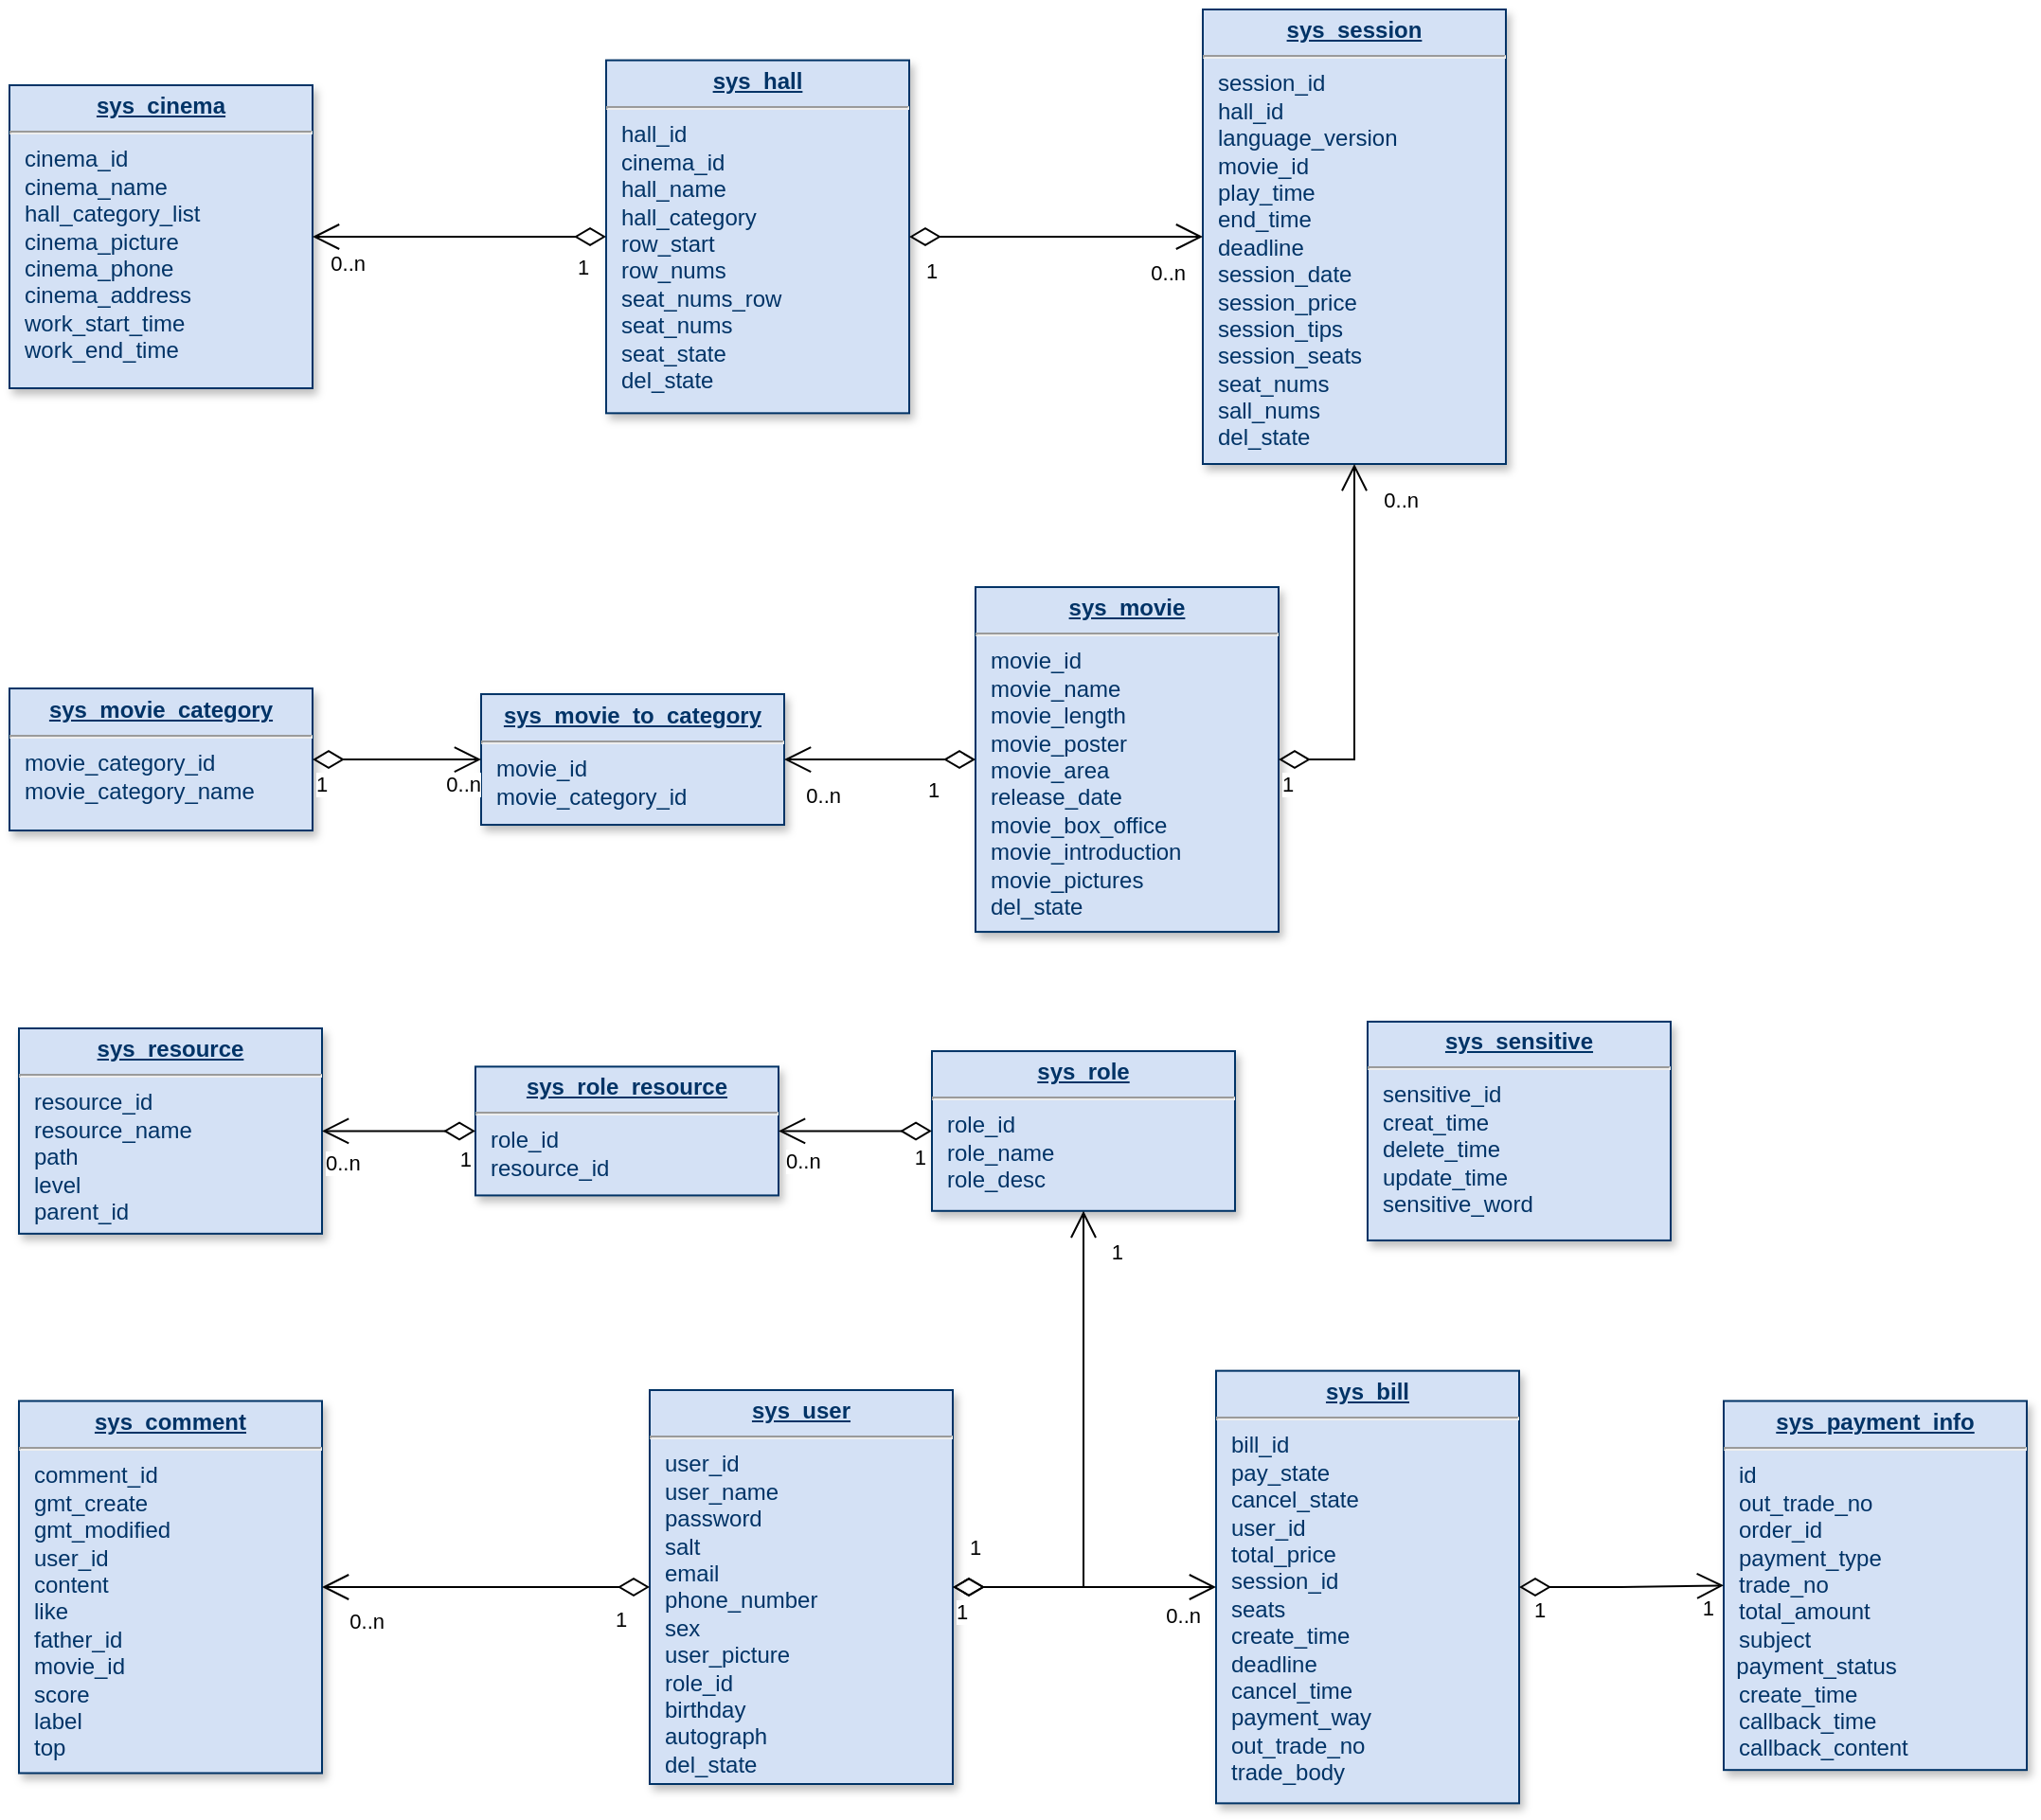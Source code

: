 <mxfile version="21.1.2" type="github">
  <diagram name="Page-1" id="efa7a0a1-bf9b-a30e-e6df-94a7791c09e9">
    <mxGraphModel dx="2500" dy="1082" grid="0" gridSize="10" guides="1" tooltips="1" connect="1" arrows="1" fold="1" page="0" pageScale="1" pageWidth="826" pageHeight="1169" background="none" math="0" shadow="0">
      <root>
        <mxCell id="0" />
        <mxCell id="1" parent="0" />
        <mxCell id="19" value="&lt;p style=&quot;margin: 4px 0px 0px; text-align: center;&quot;&gt;&lt;b&gt;&lt;u&gt;sys_role&lt;/u&gt;&lt;/b&gt;&lt;br&gt;&lt;/p&gt;&lt;hr&gt;&lt;p style=&quot;margin: 0px; margin-left: 8px;&quot;&gt;role_id&lt;br&gt;role_name&lt;/p&gt;&lt;p style=&quot;margin: 0px; margin-left: 8px;&quot;&gt;role_desc&lt;/p&gt;" style="verticalAlign=top;align=left;overflow=fill;fontSize=12;fontFamily=Helvetica;html=1;strokeColor=#003366;shadow=1;fillColor=#D4E1F5;fontColor=#003366" parent="1" vertex="1">
          <mxGeometry x="167" y="881.03" width="160" height="84.36" as="geometry" />
        </mxCell>
        <mxCell id="20" value="&lt;p style=&quot;margin: 4px 0px 0px; text-align: center;&quot;&gt;&lt;b&gt;&lt;u&gt;sys_comment&lt;/u&gt;&lt;/b&gt;&lt;br&gt;&lt;/p&gt;&lt;hr&gt;&lt;p style=&quot;margin: 0px; margin-left: 8px;&quot;&gt;comment_id&lt;/p&gt;&lt;p style=&quot;margin: 0px; margin-left: 8px;&quot;&gt;gmt_create&lt;/p&gt;&lt;p style=&quot;margin: 0px; margin-left: 8px;&quot;&gt;gmt_modified&lt;/p&gt;&lt;p style=&quot;margin: 0px; margin-left: 8px;&quot;&gt;user_id&lt;/p&gt;&lt;p style=&quot;margin: 0px; margin-left: 8px;&quot;&gt;content&lt;/p&gt;&lt;p style=&quot;margin: 0px; margin-left: 8px;&quot;&gt;like&lt;br&gt;&lt;/p&gt;&lt;p style=&quot;margin: 0px; margin-left: 8px;&quot;&gt;father_id&lt;br&gt;&lt;/p&gt;&lt;p style=&quot;margin: 0px; margin-left: 8px;&quot;&gt;movie_id&lt;br&gt;&lt;/p&gt;&lt;p style=&quot;margin: 0px; margin-left: 8px;&quot;&gt;score&lt;br&gt;&lt;/p&gt;&lt;p style=&quot;margin: 0px; margin-left: 8px;&quot;&gt;label&lt;br&gt;&lt;/p&gt;&lt;p style=&quot;margin: 0px; margin-left: 8px;&quot;&gt;top&lt;br&gt;&lt;/p&gt;" style="verticalAlign=top;align=left;overflow=fill;fontSize=12;fontFamily=Helvetica;html=1;strokeColor=#003366;shadow=1;fillColor=#D4E1F5;fontColor=#003366" parent="1" vertex="1">
          <mxGeometry x="-315" y="1065.75" width="160" height="196.5" as="geometry" />
        </mxCell>
        <mxCell id="21" value="&lt;p style=&quot;margin: 4px 0px 0px; text-align: center;&quot;&gt;&lt;b&gt;&lt;u&gt;sys_cinema&lt;/u&gt;&lt;/b&gt;&lt;br&gt;&lt;/p&gt;&lt;hr&gt;&lt;p style=&quot;margin: 0px; margin-left: 8px;&quot;&gt;cinema_id&lt;/p&gt;&lt;p style=&quot;margin: 0px; margin-left: 8px;&quot;&gt;cinema_name&lt;/p&gt;&lt;p style=&quot;margin: 0px; margin-left: 8px;&quot;&gt;hall_category_list&lt;/p&gt;&lt;p style=&quot;margin: 0px; margin-left: 8px;&quot;&gt;cinema_picture&lt;/p&gt;&lt;p style=&quot;margin: 0px; margin-left: 8px;&quot;&gt;cinema_phone&lt;/p&gt;&lt;p style=&quot;margin: 0px; margin-left: 8px;&quot;&gt;cinema_address&lt;/p&gt;&lt;p style=&quot;margin: 0px; margin-left: 8px;&quot;&gt;work_start_time&lt;/p&gt;&lt;p style=&quot;margin: 0px; margin-left: 8px;&quot;&gt;work_end_time&lt;/p&gt;" style="verticalAlign=top;align=left;overflow=fill;fontSize=12;fontFamily=Helvetica;html=1;strokeColor=#003366;shadow=1;fillColor=#D4E1F5;fontColor=#003366" parent="1" vertex="1">
          <mxGeometry x="-320" y="371.0" width="160" height="160" as="geometry" />
        </mxCell>
        <mxCell id="22" value="&lt;p style=&quot;margin: 4px 0px 0px; text-align: center;&quot;&gt;&lt;b&gt;&lt;u&gt;sys_user&lt;/u&gt;&lt;/b&gt;&lt;br&gt;&lt;/p&gt;&lt;hr&gt;&lt;p style=&quot;margin: 0px; margin-left: 8px;&quot;&gt;user_id&lt;/p&gt;&lt;p style=&quot;margin: 0px; margin-left: 8px;&quot;&gt;user_name&lt;/p&gt;&lt;p style=&quot;margin: 0px; margin-left: 8px;&quot;&gt;password&lt;/p&gt;&lt;p style=&quot;margin: 0px; margin-left: 8px;&quot;&gt;salt&lt;/p&gt;&lt;p style=&quot;margin: 0px; margin-left: 8px;&quot;&gt;email&lt;/p&gt;&lt;p style=&quot;margin: 0px; margin-left: 8px;&quot;&gt;phone_number&lt;/p&gt;&lt;p style=&quot;margin: 0px; margin-left: 8px;&quot;&gt;sex&lt;/p&gt;&lt;p style=&quot;margin: 0px; margin-left: 8px;&quot;&gt;user_picture&lt;/p&gt;&lt;p style=&quot;margin: 0px; margin-left: 8px;&quot;&gt;role_id&lt;/p&gt;&lt;p style=&quot;margin: 0px; margin-left: 8px;&quot;&gt;birthday&lt;/p&gt;&lt;p style=&quot;margin: 0px; margin-left: 8px;&quot;&gt;autograph&lt;br&gt;&lt;/p&gt;&lt;p style=&quot;margin: 0px; margin-left: 8px;&quot;&gt;del_state&lt;br&gt;&lt;/p&gt;" style="verticalAlign=top;align=left;overflow=fill;fontSize=12;fontFamily=Helvetica;html=1;strokeColor=#003366;shadow=1;fillColor=#D4E1F5;fontColor=#003366" parent="1" vertex="1">
          <mxGeometry x="18" y="1060" width="160" height="208" as="geometry" />
        </mxCell>
        <mxCell id="23" value="&lt;p style=&quot;margin: 4px 0px 0px; text-align: center;&quot;&gt;&lt;b&gt;&lt;u&gt;sys_hall&lt;/u&gt;&lt;/b&gt;&lt;br&gt;&lt;/p&gt;&lt;hr&gt;&lt;p style=&quot;margin: 0px; margin-left: 8px;&quot;&gt;hall_id&lt;/p&gt;&lt;p style=&quot;margin: 0px; margin-left: 8px;&quot;&gt;cinema_id&lt;/p&gt;&lt;p style=&quot;margin: 0px; margin-left: 8px;&quot;&gt;hall_name&lt;/p&gt;&lt;p style=&quot;margin: 0px; margin-left: 8px;&quot;&gt;hall_category&lt;/p&gt;&lt;p style=&quot;margin: 0px; margin-left: 8px;&quot;&gt;row_start&lt;br&gt;&lt;/p&gt;&lt;p style=&quot;margin: 0px; margin-left: 8px;&quot;&gt;row_nums&lt;br&gt;&lt;/p&gt;&lt;p style=&quot;margin: 0px; margin-left: 8px;&quot;&gt;seat_nums_row&lt;br&gt;&lt;/p&gt;&lt;p style=&quot;margin: 0px; margin-left: 8px;&quot;&gt;seat_nums&lt;br&gt;&lt;/p&gt;&lt;p style=&quot;margin: 0px; margin-left: 8px;&quot;&gt;seat_state&lt;br&gt;&lt;/p&gt;&lt;p style=&quot;margin: 0px; margin-left: 8px;&quot;&gt;del_state&lt;br&gt;&lt;/p&gt;" style="verticalAlign=top;align=left;overflow=fill;fontSize=12;fontFamily=Helvetica;html=1;strokeColor=#003366;shadow=1;fillColor=#D4E1F5;fontColor=#003366" parent="1" vertex="1">
          <mxGeometry x="-5" y="357.82" width="160" height="186.36" as="geometry" />
        </mxCell>
        <mxCell id="24" value="&lt;p style=&quot;margin: 4px 0px 0px; text-align: center;&quot;&gt;&lt;b&gt;&lt;u&gt;sys_movie&lt;/u&gt;&lt;/b&gt;&lt;br&gt;&lt;/p&gt;&lt;hr&gt;&lt;p style=&quot;margin: 0px; margin-left: 8px;&quot;&gt;movie_id&lt;/p&gt;&lt;p style=&quot;margin: 0px; margin-left: 8px;&quot;&gt;movie_name&lt;/p&gt;&lt;p style=&quot;margin: 0px; margin-left: 8px;&quot;&gt;movie_length&lt;/p&gt;&lt;p style=&quot;margin: 0px; margin-left: 8px;&quot;&gt;movie_poster&lt;/p&gt;&lt;p style=&quot;margin: 0px; margin-left: 8px;&quot;&gt;movie_area&lt;/p&gt;&lt;p style=&quot;margin: 0px; margin-left: 8px;&quot;&gt;release_date&lt;/p&gt;&lt;p style=&quot;margin: 0px; margin-left: 8px;&quot;&gt;movie_box_office&lt;/p&gt;&lt;p style=&quot;margin: 0px; margin-left: 8px;&quot;&gt;movie_introduction&lt;br&gt;&lt;/p&gt;&lt;p style=&quot;margin: 0px; margin-left: 8px;&quot;&gt;movie_pictures&lt;br&gt;&lt;/p&gt;&lt;p style=&quot;margin: 0px; margin-left: 8px;&quot;&gt;del_state&lt;br&gt;&lt;/p&gt;" style="verticalAlign=top;align=left;overflow=fill;fontSize=12;fontFamily=Helvetica;html=1;strokeColor=#003366;shadow=1;fillColor=#D4E1F5;fontColor=#003366" parent="1" vertex="1">
          <mxGeometry x="190" y="636" width="160" height="182.04" as="geometry" />
        </mxCell>
        <mxCell id="25" value="&lt;p style=&quot;margin: 0px; margin-top: 4px; text-align: center; text-decoration: underline;&quot;&gt;&lt;b&gt;sys_bill&lt;/b&gt;&lt;/p&gt;&lt;hr&gt;&lt;p style=&quot;margin: 0px; margin-left: 8px;&quot;&gt;bill_id&lt;/p&gt;&lt;p style=&quot;margin: 0px; margin-left: 8px;&quot;&gt;pay_state&lt;/p&gt;&lt;p style=&quot;margin: 0px; margin-left: 8px;&quot;&gt;cancel_state&lt;/p&gt;&lt;p style=&quot;margin: 0px; margin-left: 8px;&quot;&gt;user_id&lt;/p&gt;&lt;p style=&quot;margin: 0px; margin-left: 8px;&quot;&gt;total_price&lt;/p&gt;&lt;p style=&quot;margin: 0px; margin-left: 8px;&quot;&gt;session_id&lt;/p&gt;&lt;p style=&quot;margin: 0px; margin-left: 8px;&quot;&gt;seats&lt;/p&gt;&lt;p style=&quot;margin: 0px; margin-left: 8px;&quot;&gt;create_time&lt;/p&gt;&lt;p style=&quot;margin: 0px; margin-left: 8px;&quot;&gt;deadline&lt;br&gt;&lt;/p&gt;&lt;p style=&quot;margin: 0px; margin-left: 8px;&quot;&gt;cancel_time&lt;br&gt;&lt;/p&gt;&lt;p style=&quot;margin: 0px; margin-left: 8px;&quot;&gt;payment_way&lt;br&gt;&lt;/p&gt;&lt;p style=&quot;margin: 0px; margin-left: 8px;&quot;&gt;out_trade_no&lt;br&gt;&lt;/p&gt;&lt;p style=&quot;margin: 0px; margin-left: 8px;&quot;&gt;trade_body&lt;br&gt;&lt;/p&gt;" style="verticalAlign=top;align=left;overflow=fill;fontSize=12;fontFamily=Helvetica;html=1;strokeColor=#003366;shadow=1;fillColor=#D4E1F5;fontColor=#003366" parent="1" vertex="1">
          <mxGeometry x="317" y="1049.82" width="160" height="228.36" as="geometry" />
        </mxCell>
        <mxCell id="27" value="&lt;p style=&quot;margin: 4px 0px 0px; text-align: center;&quot;&gt;&lt;b&gt;&lt;u&gt;sys_session&lt;/u&gt;&lt;/b&gt;&lt;br&gt;&lt;/p&gt;&lt;hr&gt;&lt;p style=&quot;margin: 0px; margin-left: 8px;&quot;&gt;session_id&lt;br&gt;hall_id&lt;/p&gt;&lt;p style=&quot;margin: 0px; margin-left: 8px;&quot;&gt;language_version&lt;/p&gt;&lt;p style=&quot;margin: 0px; margin-left: 8px;&quot;&gt;movie_id&lt;/p&gt;&lt;p style=&quot;margin: 0px; margin-left: 8px;&quot;&gt;play_time&lt;/p&gt;&lt;p style=&quot;margin: 0px; margin-left: 8px;&quot;&gt;end_time&lt;/p&gt;&lt;p style=&quot;margin: 0px; margin-left: 8px;&quot;&gt;deadline&lt;/p&gt;&lt;p style=&quot;margin: 0px; margin-left: 8px;&quot;&gt;session_date&lt;/p&gt;&lt;p style=&quot;margin: 0px; margin-left: 8px;&quot;&gt;session_price&lt;/p&gt;&lt;p style=&quot;margin: 0px; margin-left: 8px;&quot;&gt;session_tips&lt;/p&gt;&lt;p style=&quot;margin: 0px; margin-left: 8px;&quot;&gt;session_seats&lt;/p&gt;&lt;p style=&quot;margin: 0px; margin-left: 8px;&quot;&gt;seat_nums&lt;br&gt;&lt;/p&gt;&lt;p style=&quot;margin: 0px; margin-left: 8px;&quot;&gt;sall_nums&lt;br&gt;&lt;/p&gt;&lt;p style=&quot;margin: 0px; margin-left: 8px;&quot;&gt;del_state&lt;br&gt;&lt;/p&gt;" style="verticalAlign=top;align=left;overflow=fill;fontSize=12;fontFamily=Helvetica;html=1;strokeColor=#003366;shadow=1;fillColor=#D4E1F5;fontColor=#003366" parent="1" vertex="1">
          <mxGeometry x="310" y="331" width="160" height="240" as="geometry" />
        </mxCell>
        <mxCell id="28" value="&lt;p style=&quot;margin: 4px 0px 0px; text-align: center;&quot;&gt;&lt;b&gt;&lt;u&gt;sys_payment_info&lt;/u&gt;&lt;/b&gt;&lt;br&gt;&lt;/p&gt;&lt;hr&gt;&lt;p style=&quot;margin: 0px; margin-left: 8px;&quot;&gt;id&lt;/p&gt;&lt;p style=&quot;margin: 0px; margin-left: 8px;&quot;&gt;out_trade_no&lt;/p&gt;&lt;p style=&quot;margin: 0px; margin-left: 8px;&quot;&gt;order_id&lt;/p&gt;&lt;p style=&quot;margin: 0px; margin-left: 8px;&quot;&gt;payment_type&lt;/p&gt;&lt;p style=&quot;margin: 0px; margin-left: 8px;&quot;&gt;trade_no&lt;/p&gt;&lt;p style=&quot;margin: 0px; margin-left: 8px;&quot;&gt;total_amount&lt;/p&gt;&lt;p style=&quot;margin: 0px; margin-left: 8px;&quot;&gt;subject&lt;/p&gt;&amp;nbsp; payment_status&lt;p style=&quot;margin: 0px; margin-left: 8px;&quot;&gt;create_time&lt;br&gt;&lt;/p&gt;&lt;p style=&quot;margin: 0px; margin-left: 8px;&quot;&gt;callback_time&lt;br&gt;&lt;/p&gt;&lt;p style=&quot;margin: 0px; margin-left: 8px;&quot;&gt;callback_content&lt;br&gt;&lt;/p&gt;" style="verticalAlign=top;align=left;overflow=fill;fontSize=12;fontFamily=Helvetica;html=1;strokeColor=#003366;shadow=1;fillColor=#D4E1F5;fontColor=#003366" parent="1" vertex="1">
          <mxGeometry x="585" y="1065.75" width="160" height="194.84" as="geometry" />
        </mxCell>
        <mxCell id="29" value="&lt;p style=&quot;margin: 4px 0px 0px; text-align: center;&quot;&gt;&lt;b&gt;&lt;u&gt;sys_movie_category&lt;/u&gt;&lt;/b&gt;&lt;br&gt;&lt;/p&gt;&lt;hr&gt;&lt;p style=&quot;margin: 0px; margin-left: 8px;&quot;&gt;movie_category_id&lt;/p&gt;&lt;p style=&quot;margin: 0px; margin-left: 8px;&quot;&gt;movie_category_name&lt;/p&gt;&lt;p style=&quot;margin: 0px; margin-left: 8px;&quot;&gt;&lt;br&gt;&lt;/p&gt;" style="verticalAlign=top;align=left;overflow=fill;fontSize=12;fontFamily=Helvetica;html=1;strokeColor=#003366;shadow=1;fillColor=#D4E1F5;fontColor=#003366" parent="1" vertex="1">
          <mxGeometry x="-320" y="689.52" width="160" height="75" as="geometry" />
        </mxCell>
        <mxCell id="31" value="&lt;p style=&quot;margin: 4px 0px 0px; text-align: center;&quot;&gt;&lt;b&gt;&lt;u&gt;sys_sensitive&lt;/u&gt;&lt;/b&gt;&lt;br&gt;&lt;/p&gt;&lt;hr&gt;&lt;p style=&quot;margin: 0px; margin-left: 8px;&quot;&gt;sensitive_id&lt;/p&gt;&lt;p style=&quot;margin: 0px; margin-left: 8px;&quot;&gt;creat_time&lt;/p&gt;&lt;p style=&quot;margin: 0px; margin-left: 8px;&quot;&gt;delete_time&lt;/p&gt;&lt;p style=&quot;margin: 0px; margin-left: 8px;&quot;&gt;update_time&lt;br&gt;&lt;/p&gt;&lt;p style=&quot;margin: 0px; margin-left: 8px;&quot;&gt;sensitive_word&lt;br&gt;&lt;/p&gt;" style="verticalAlign=top;align=left;overflow=fill;fontSize=12;fontFamily=Helvetica;html=1;strokeColor=#003366;shadow=1;fillColor=#D4E1F5;fontColor=#003366" parent="1" vertex="1">
          <mxGeometry x="397" y="865.46" width="160" height="115.5" as="geometry" />
        </mxCell>
        <mxCell id="32" value="&lt;p style=&quot;margin: 4px 0px 0px; text-align: center;&quot;&gt;&lt;b&gt;&lt;u&gt;sys_role_resource&lt;/u&gt;&lt;/b&gt;&lt;br&gt;&lt;/p&gt;&lt;hr&gt;&lt;p style=&quot;margin: 0px; margin-left: 8px;&quot;&gt;role_id&lt;/p&gt;&lt;p style=&quot;margin: 0px; margin-left: 8px;&quot;&gt;resource_id&lt;/p&gt;" style="verticalAlign=top;align=left;overflow=fill;fontSize=12;fontFamily=Helvetica;html=1;strokeColor=#003366;shadow=1;fillColor=#D4E1F5;fontColor=#003366" parent="1" vertex="1">
          <mxGeometry x="-74" y="889.21" width="160" height="68" as="geometry" />
        </mxCell>
        <mxCell id="33" value="&lt;p style=&quot;margin: 4px 0px 0px; text-align: center;&quot;&gt;&lt;b&gt;&lt;u&gt;sys_movie_to_category&lt;/u&gt;&lt;/b&gt;&lt;br&gt;&lt;/p&gt;&lt;hr&gt;&lt;p style=&quot;margin: 0px; margin-left: 8px;&quot;&gt;movie_id&lt;/p&gt;&lt;p style=&quot;margin: 0px; margin-left: 8px;&quot;&gt;movie_category_id&lt;/p&gt;" style="verticalAlign=top;align=left;overflow=fill;fontSize=12;fontFamily=Helvetica;html=1;strokeColor=#003366;shadow=1;fillColor=#D4E1F5;fontColor=#003366" parent="1" vertex="1">
          <mxGeometry x="-71" y="692.52" width="160" height="69" as="geometry" />
        </mxCell>
        <mxCell id="34" value="&lt;p style=&quot;margin: 4px 0px 0px; text-align: center;&quot;&gt;&lt;b&gt;&lt;u&gt;sys_resource&lt;/u&gt;&lt;/b&gt;&lt;br&gt;&lt;/p&gt;&lt;hr&gt;&lt;p style=&quot;margin: 0px ; margin-left: 8px&quot;&gt;resource_id&lt;br&gt;&lt;/p&gt;&lt;p style=&quot;margin: 0px ; margin-left: 8px&quot;&gt;resource_name&lt;/p&gt;&lt;p style=&quot;margin: 0px ; margin-left: 8px&quot;&gt;path&lt;/p&gt;&lt;p style=&quot;margin: 0px ; margin-left: 8px&quot;&gt;level&lt;br&gt;&lt;/p&gt;&lt;p style=&quot;margin: 0px ; margin-left: 8px&quot;&gt;parent_id&lt;br&gt;&lt;/p&gt;" style="verticalAlign=top;align=left;overflow=fill;fontSize=12;fontFamily=Helvetica;html=1;strokeColor=#003366;shadow=1;fillColor=#D4E1F5;fontColor=#003366" parent="1" vertex="1">
          <mxGeometry x="-315" y="869" width="160" height="108.42" as="geometry" />
        </mxCell>
        <mxCell id="kpUBe2QvkUQ21RdyFN14-124" value="" style="endArrow=open;html=1;endSize=12;startArrow=diamondThin;startSize=14;startFill=0;edgeStyle=orthogonalEdgeStyle;rounded=0;exitX=0;exitY=0.5;exitDx=0;exitDy=0;entryX=1;entryY=0.5;entryDx=0;entryDy=0;" edge="1" parent="1" source="23" target="21">
          <mxGeometry x="-0.019" relative="1" as="geometry">
            <mxPoint x="-137" y="380" as="sourcePoint" />
            <mxPoint x="-104" y="380" as="targetPoint" />
            <mxPoint as="offset" />
          </mxGeometry>
        </mxCell>
        <mxCell id="kpUBe2QvkUQ21RdyFN14-125" value="1" style="edgeLabel;resizable=0;html=1;align=left;verticalAlign=top;" connectable="0" vertex="1" parent="kpUBe2QvkUQ21RdyFN14-124">
          <mxGeometry x="-1" relative="1" as="geometry">
            <mxPoint x="-17" y="3" as="offset" />
          </mxGeometry>
        </mxCell>
        <mxCell id="kpUBe2QvkUQ21RdyFN14-126" value="0..n" style="edgeLabel;resizable=0;html=1;align=right;verticalAlign=top;" connectable="0" vertex="1" parent="kpUBe2QvkUQ21RdyFN14-124">
          <mxGeometry x="1" relative="1" as="geometry">
            <mxPoint x="28" y="1" as="offset" />
          </mxGeometry>
        </mxCell>
        <mxCell id="kpUBe2QvkUQ21RdyFN14-127" value="" style="endArrow=open;html=1;endSize=12;startArrow=diamondThin;startSize=14;startFill=0;edgeStyle=orthogonalEdgeStyle;rounded=0;exitX=0;exitY=0.5;exitDx=0;exitDy=0;entryX=1;entryY=0.5;entryDx=0;entryDy=0;" edge="1" parent="1" source="22" target="20">
          <mxGeometry relative="1" as="geometry">
            <mxPoint x="-313" y="1218" as="sourcePoint" />
            <mxPoint x="-153" y="1218" as="targetPoint" />
          </mxGeometry>
        </mxCell>
        <mxCell id="kpUBe2QvkUQ21RdyFN14-128" value="1" style="edgeLabel;resizable=0;html=1;align=left;verticalAlign=top;" connectable="0" vertex="1" parent="kpUBe2QvkUQ21RdyFN14-127">
          <mxGeometry x="-1" relative="1" as="geometry">
            <mxPoint x="-20" y="4" as="offset" />
          </mxGeometry>
        </mxCell>
        <mxCell id="kpUBe2QvkUQ21RdyFN14-129" value="0..n" style="edgeLabel;resizable=0;html=1;align=right;verticalAlign=top;" connectable="0" vertex="1" parent="kpUBe2QvkUQ21RdyFN14-127">
          <mxGeometry x="1" relative="1" as="geometry">
            <mxPoint x="33" y="5" as="offset" />
          </mxGeometry>
        </mxCell>
        <mxCell id="kpUBe2QvkUQ21RdyFN14-130" value="" style="endArrow=open;html=1;endSize=12;startArrow=diamondThin;startSize=14;startFill=0;edgeStyle=orthogonalEdgeStyle;rounded=0;exitX=0;exitY=0.5;exitDx=0;exitDy=0;" edge="1" parent="1" source="24" target="33">
          <mxGeometry relative="1" as="geometry">
            <mxPoint x="69" y="630" as="sourcePoint" />
            <mxPoint x="229" y="630" as="targetPoint" />
          </mxGeometry>
        </mxCell>
        <mxCell id="kpUBe2QvkUQ21RdyFN14-131" value="1" style="edgeLabel;resizable=0;html=1;align=left;verticalAlign=top;" connectable="0" vertex="1" parent="kpUBe2QvkUQ21RdyFN14-130">
          <mxGeometry x="-1" relative="1" as="geometry">
            <mxPoint x="-27" y="3" as="offset" />
          </mxGeometry>
        </mxCell>
        <mxCell id="kpUBe2QvkUQ21RdyFN14-132" value="0..n" style="edgeLabel;resizable=0;html=1;align=right;verticalAlign=top;" connectable="0" vertex="1" parent="kpUBe2QvkUQ21RdyFN14-130">
          <mxGeometry x="1" relative="1" as="geometry">
            <mxPoint x="30" y="6" as="offset" />
          </mxGeometry>
        </mxCell>
        <mxCell id="kpUBe2QvkUQ21RdyFN14-133" value="" style="endArrow=open;html=1;endSize=12;startArrow=diamondThin;startSize=14;startFill=0;edgeStyle=orthogonalEdgeStyle;rounded=0;exitX=1;exitY=0.5;exitDx=0;exitDy=0;entryX=0;entryY=0.5;entryDx=0;entryDy=0;" edge="1" parent="1" source="29" target="33">
          <mxGeometry x="0.03" relative="1" as="geometry">
            <mxPoint x="69" y="630" as="sourcePoint" />
            <mxPoint x="229" y="630" as="targetPoint" />
            <mxPoint as="offset" />
          </mxGeometry>
        </mxCell>
        <mxCell id="kpUBe2QvkUQ21RdyFN14-134" value="1" style="edgeLabel;resizable=0;html=1;align=left;verticalAlign=top;" connectable="0" vertex="1" parent="kpUBe2QvkUQ21RdyFN14-133">
          <mxGeometry x="-1" relative="1" as="geometry" />
        </mxCell>
        <mxCell id="kpUBe2QvkUQ21RdyFN14-135" value="0..n" style="edgeLabel;resizable=0;html=1;align=right;verticalAlign=top;" connectable="0" vertex="1" parent="kpUBe2QvkUQ21RdyFN14-133">
          <mxGeometry x="1" relative="1" as="geometry">
            <mxPoint as="offset" />
          </mxGeometry>
        </mxCell>
        <mxCell id="kpUBe2QvkUQ21RdyFN14-136" value="" style="endArrow=open;html=1;endSize=12;startArrow=diamondThin;startSize=14;startFill=0;edgeStyle=orthogonalEdgeStyle;rounded=0;exitX=1;exitY=0.5;exitDx=0;exitDy=0;entryX=0;entryY=0.5;entryDx=0;entryDy=0;" edge="1" parent="1" source="23" target="27">
          <mxGeometry relative="1" as="geometry">
            <mxPoint x="220" y="363" as="sourcePoint" />
            <mxPoint x="380" y="363" as="targetPoint" />
          </mxGeometry>
        </mxCell>
        <mxCell id="kpUBe2QvkUQ21RdyFN14-137" value="1" style="edgeLabel;resizable=0;html=1;align=left;verticalAlign=top;" connectable="0" vertex="1" parent="kpUBe2QvkUQ21RdyFN14-136">
          <mxGeometry x="-1" relative="1" as="geometry">
            <mxPoint x="7" y="5" as="offset" />
          </mxGeometry>
        </mxCell>
        <mxCell id="kpUBe2QvkUQ21RdyFN14-138" value="0..n" style="edgeLabel;resizable=0;html=1;align=right;verticalAlign=top;" connectable="0" vertex="1" parent="kpUBe2QvkUQ21RdyFN14-136">
          <mxGeometry x="1" relative="1" as="geometry">
            <mxPoint x="-9" y="6" as="offset" />
          </mxGeometry>
        </mxCell>
        <mxCell id="kpUBe2QvkUQ21RdyFN14-139" value="" style="endArrow=open;html=1;endSize=12;startArrow=diamondThin;startSize=14;startFill=0;edgeStyle=orthogonalEdgeStyle;rounded=0;exitX=1;exitY=0.5;exitDx=0;exitDy=0;entryX=0.5;entryY=1;entryDx=0;entryDy=0;" edge="1" parent="1" source="24" target="27">
          <mxGeometry relative="1" as="geometry">
            <mxPoint x="220" y="649" as="sourcePoint" />
            <mxPoint x="380" y="649" as="targetPoint" />
          </mxGeometry>
        </mxCell>
        <mxCell id="kpUBe2QvkUQ21RdyFN14-140" value="1" style="edgeLabel;resizable=0;html=1;align=left;verticalAlign=top;" connectable="0" vertex="1" parent="kpUBe2QvkUQ21RdyFN14-139">
          <mxGeometry x="-1" relative="1" as="geometry" />
        </mxCell>
        <mxCell id="kpUBe2QvkUQ21RdyFN14-141" value="0..n" style="edgeLabel;resizable=0;html=1;align=right;verticalAlign=top;" connectable="0" vertex="1" parent="kpUBe2QvkUQ21RdyFN14-139">
          <mxGeometry x="1" relative="1" as="geometry">
            <mxPoint x="34" y="6" as="offset" />
          </mxGeometry>
        </mxCell>
        <mxCell id="kpUBe2QvkUQ21RdyFN14-142" value="" style="endArrow=open;html=1;endSize=12;startArrow=diamondThin;startSize=14;startFill=0;edgeStyle=orthogonalEdgeStyle;rounded=0;exitX=1;exitY=0.5;exitDx=0;exitDy=0;entryX=0.5;entryY=1;entryDx=0;entryDy=0;" edge="1" parent="1" source="22" target="19">
          <mxGeometry relative="1" as="geometry">
            <mxPoint x="220" y="935" as="sourcePoint" />
            <mxPoint x="380" y="935" as="targetPoint" />
          </mxGeometry>
        </mxCell>
        <mxCell id="kpUBe2QvkUQ21RdyFN14-143" value="1" style="edgeLabel;resizable=0;html=1;align=left;verticalAlign=top;" connectable="0" vertex="1" parent="kpUBe2QvkUQ21RdyFN14-142">
          <mxGeometry x="-1" relative="1" as="geometry">
            <mxPoint x="7" y="-34" as="offset" />
          </mxGeometry>
        </mxCell>
        <mxCell id="kpUBe2QvkUQ21RdyFN14-144" value="1" style="edgeLabel;resizable=0;html=1;align=right;verticalAlign=top;" connectable="0" vertex="1" parent="kpUBe2QvkUQ21RdyFN14-142">
          <mxGeometry x="1" relative="1" as="geometry">
            <mxPoint x="21" y="8" as="offset" />
          </mxGeometry>
        </mxCell>
        <mxCell id="kpUBe2QvkUQ21RdyFN14-145" value="" style="endArrow=open;html=1;endSize=12;startArrow=diamondThin;startSize=14;startFill=0;edgeStyle=orthogonalEdgeStyle;rounded=0;exitX=0;exitY=0.5;exitDx=0;exitDy=0;entryX=1;entryY=0.5;entryDx=0;entryDy=0;" edge="1" parent="1" source="19" target="32">
          <mxGeometry x="0.005" relative="1" as="geometry">
            <mxPoint x="220" y="935" as="sourcePoint" />
            <mxPoint x="380" y="935" as="targetPoint" />
            <mxPoint as="offset" />
          </mxGeometry>
        </mxCell>
        <mxCell id="kpUBe2QvkUQ21RdyFN14-146" value="0..n" style="edgeLabel;resizable=0;html=1;align=left;verticalAlign=top;" connectable="0" vertex="1" parent="kpUBe2QvkUQ21RdyFN14-145">
          <mxGeometry x="-1" relative="1" as="geometry">
            <mxPoint x="-79" y="3" as="offset" />
          </mxGeometry>
        </mxCell>
        <mxCell id="kpUBe2QvkUQ21RdyFN14-147" value="1" style="edgeLabel;resizable=0;html=1;align=right;verticalAlign=top;" connectable="0" vertex="1" parent="kpUBe2QvkUQ21RdyFN14-145">
          <mxGeometry x="1" relative="1" as="geometry">
            <mxPoint x="78" y="1" as="offset" />
          </mxGeometry>
        </mxCell>
        <mxCell id="kpUBe2QvkUQ21RdyFN14-149" value="" style="endArrow=open;html=1;endSize=12;startArrow=diamondThin;startSize=14;startFill=0;edgeStyle=orthogonalEdgeStyle;rounded=0;exitX=0;exitY=0.5;exitDx=0;exitDy=0;entryX=1;entryY=0.5;entryDx=0;entryDy=0;" edge="1" parent="1" source="32" target="34">
          <mxGeometry relative="1" as="geometry">
            <mxPoint x="136" y="940" as="sourcePoint" />
            <mxPoint x="296" y="940" as="targetPoint" />
          </mxGeometry>
        </mxCell>
        <mxCell id="kpUBe2QvkUQ21RdyFN14-150" value="0..n" style="edgeLabel;resizable=0;html=1;align=left;verticalAlign=top;" connectable="0" vertex="1" parent="kpUBe2QvkUQ21RdyFN14-149">
          <mxGeometry x="-1" relative="1" as="geometry">
            <mxPoint x="-81" y="4" as="offset" />
          </mxGeometry>
        </mxCell>
        <mxCell id="kpUBe2QvkUQ21RdyFN14-151" value="1" style="edgeLabel;resizable=0;html=1;align=right;verticalAlign=top;" connectable="0" vertex="1" parent="kpUBe2QvkUQ21RdyFN14-149">
          <mxGeometry x="1" relative="1" as="geometry">
            <mxPoint x="79" y="2" as="offset" />
          </mxGeometry>
        </mxCell>
        <mxCell id="kpUBe2QvkUQ21RdyFN14-153" value="" style="endArrow=open;html=1;endSize=12;startArrow=diamondThin;startSize=14;startFill=0;edgeStyle=orthogonalEdgeStyle;rounded=0;entryX=0;entryY=0.5;entryDx=0;entryDy=0;exitX=1;exitY=0.5;exitDx=0;exitDy=0;" edge="1" parent="1" source="25" target="28">
          <mxGeometry relative="1" as="geometry">
            <mxPoint x="570" y="1004" as="sourcePoint" />
            <mxPoint x="401" y="855" as="targetPoint" />
          </mxGeometry>
        </mxCell>
        <mxCell id="kpUBe2QvkUQ21RdyFN14-154" value="1" style="edgeLabel;resizable=0;html=1;align=left;verticalAlign=top;" connectable="0" vertex="1" parent="kpUBe2QvkUQ21RdyFN14-153">
          <mxGeometry x="-1" relative="1" as="geometry">
            <mxPoint x="6" y="-1" as="offset" />
          </mxGeometry>
        </mxCell>
        <mxCell id="kpUBe2QvkUQ21RdyFN14-155" value="1" style="edgeLabel;resizable=0;html=1;align=right;verticalAlign=top;" connectable="0" vertex="1" parent="kpUBe2QvkUQ21RdyFN14-153">
          <mxGeometry x="1" relative="1" as="geometry">
            <mxPoint x="-5" y="-1" as="offset" />
          </mxGeometry>
        </mxCell>
        <mxCell id="kpUBe2QvkUQ21RdyFN14-156" value="" style="endArrow=open;html=1;endSize=12;startArrow=diamondThin;startSize=14;startFill=0;edgeStyle=orthogonalEdgeStyle;rounded=0;exitX=1;exitY=0.5;exitDx=0;exitDy=0;entryX=0;entryY=0.5;entryDx=0;entryDy=0;" edge="1" parent="1" source="22" target="25">
          <mxGeometry relative="1" as="geometry">
            <mxPoint x="373" y="1023" as="sourcePoint" />
            <mxPoint x="533" y="1023" as="targetPoint" />
          </mxGeometry>
        </mxCell>
        <mxCell id="kpUBe2QvkUQ21RdyFN14-157" value="1" style="edgeLabel;resizable=0;html=1;align=left;verticalAlign=top;" connectable="0" vertex="1" parent="kpUBe2QvkUQ21RdyFN14-156">
          <mxGeometry x="-1" relative="1" as="geometry" />
        </mxCell>
        <mxCell id="kpUBe2QvkUQ21RdyFN14-158" value="0..n" style="edgeLabel;resizable=0;html=1;align=right;verticalAlign=top;" connectable="0" vertex="1" parent="kpUBe2QvkUQ21RdyFN14-156">
          <mxGeometry x="1" relative="1" as="geometry">
            <mxPoint x="-8" y="2" as="offset" />
          </mxGeometry>
        </mxCell>
      </root>
    </mxGraphModel>
  </diagram>
</mxfile>
